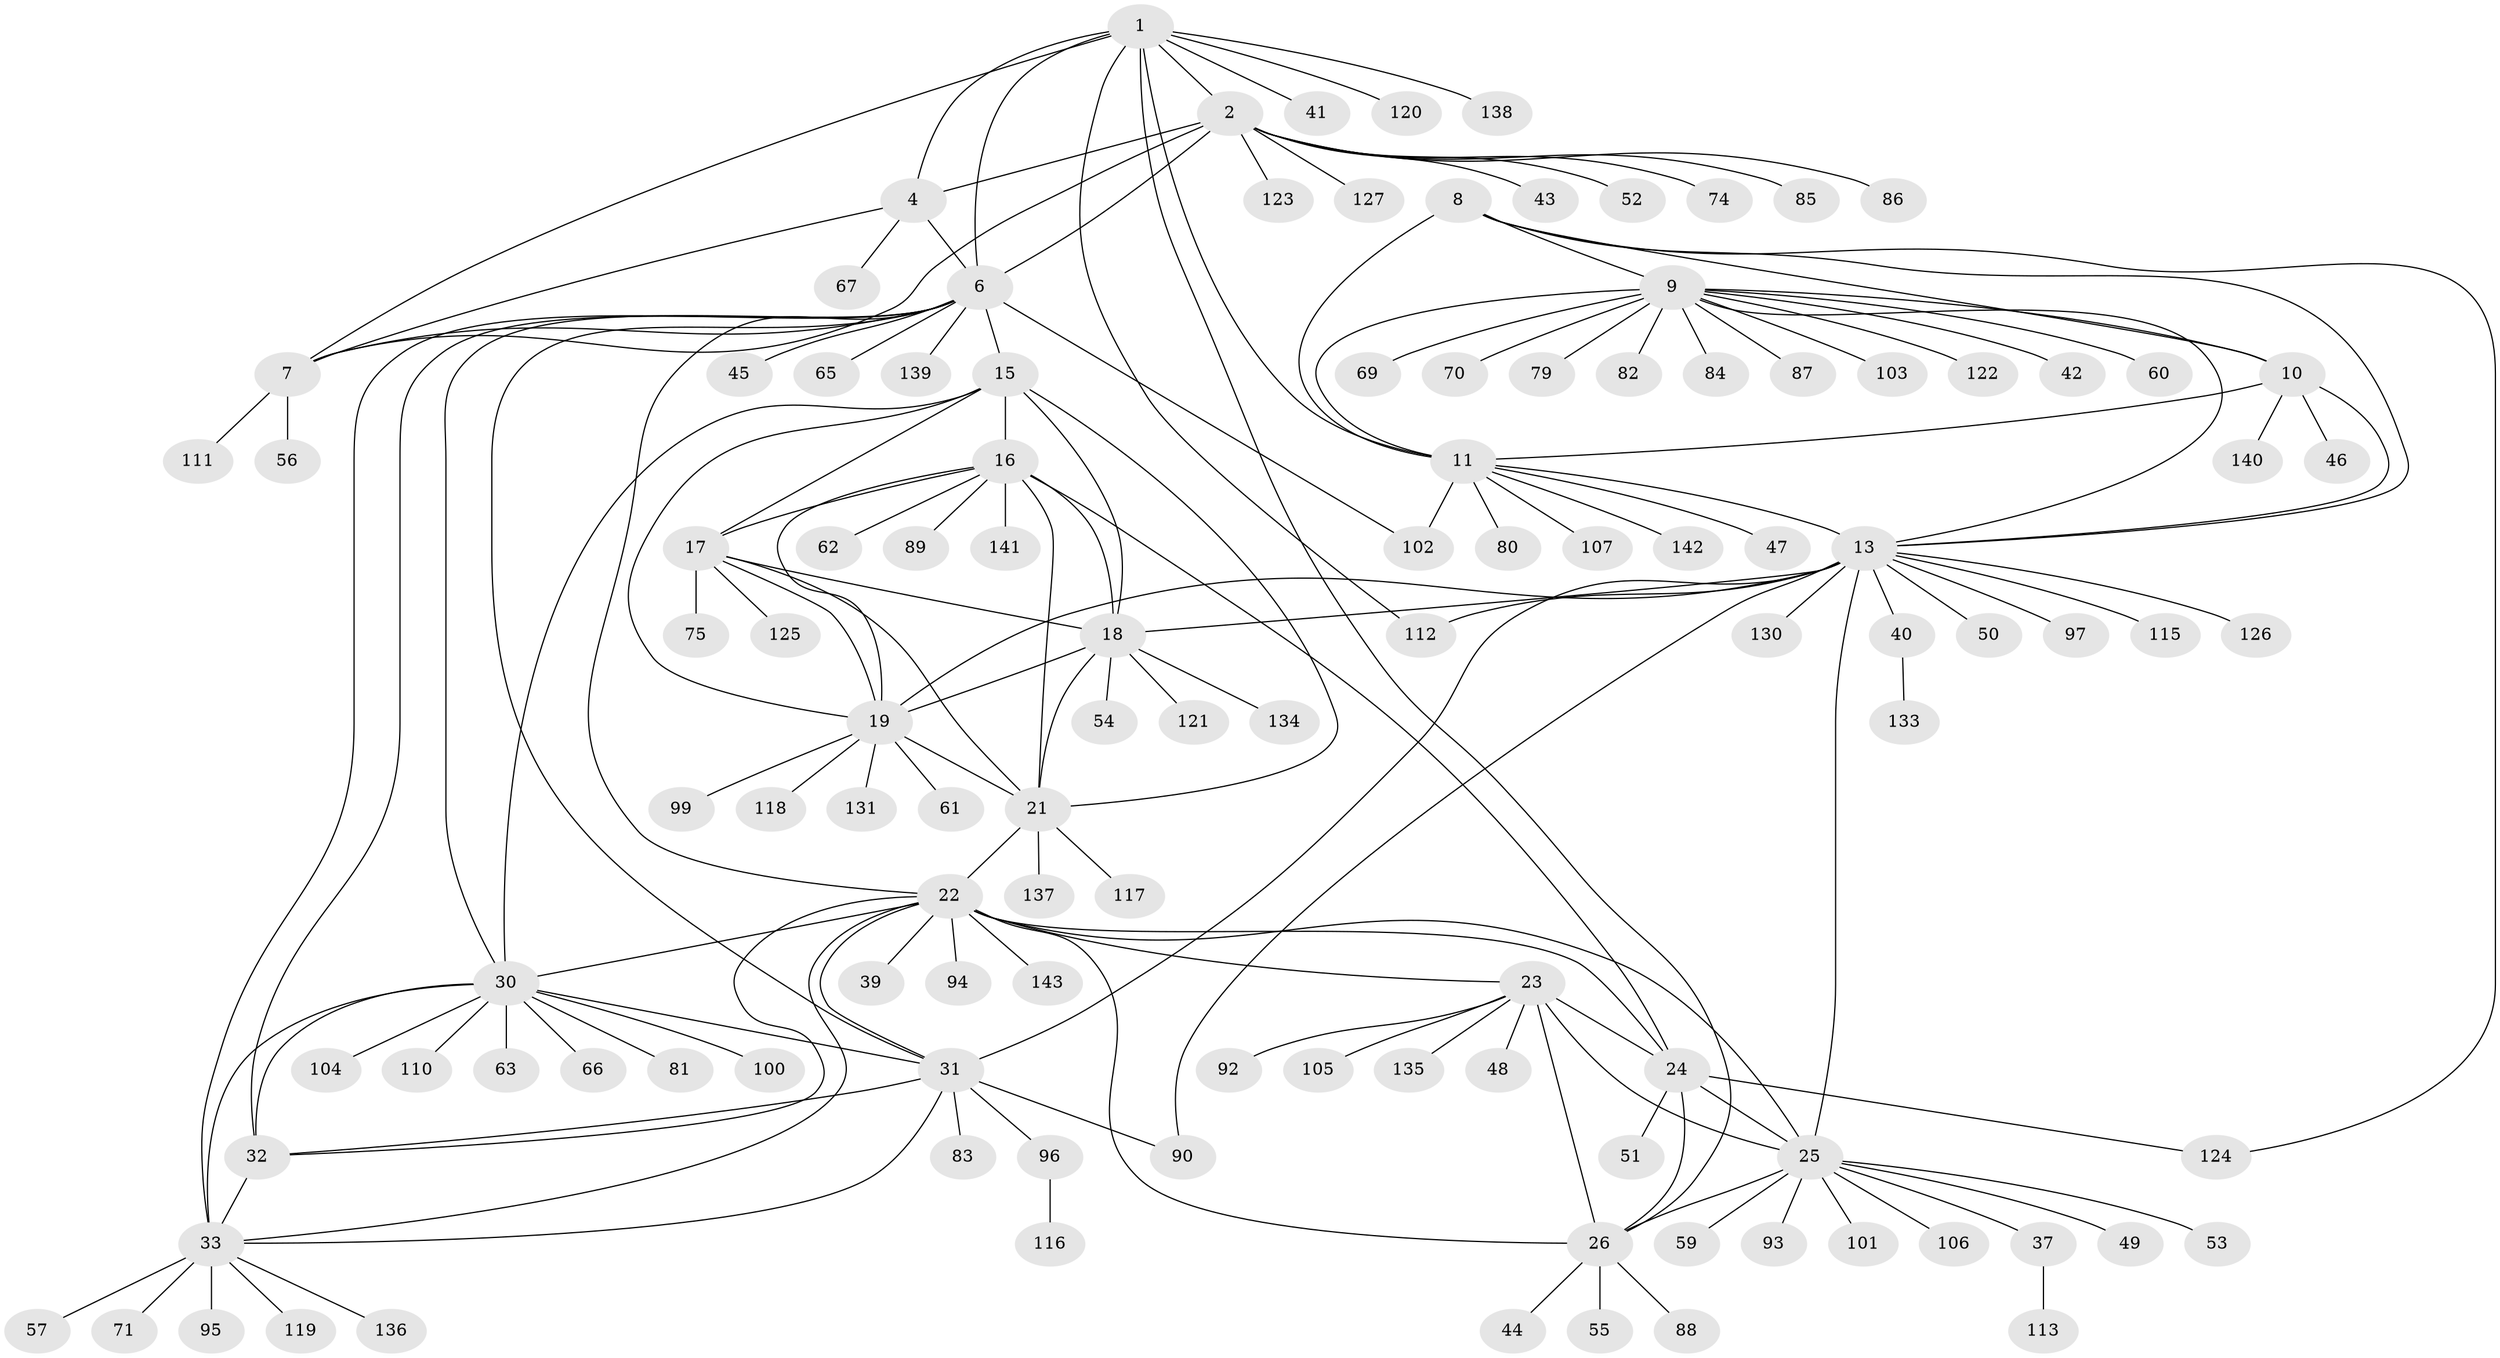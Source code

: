 // original degree distribution, {8: 0.04895104895104895, 9: 0.07692307692307693, 10: 0.027972027972027972, 11: 0.027972027972027972, 12: 0.02097902097902098, 16: 0.006993006993006993, 7: 0.02097902097902098, 13: 0.006993006993006993, 6: 0.006993006993006993, 5: 0.006993006993006993, 3: 0.006993006993006993, 2: 0.1048951048951049, 1: 0.6363636363636364}
// Generated by graph-tools (version 1.1) at 2025/42/03/06/25 10:42:07]
// undirected, 115 vertices, 164 edges
graph export_dot {
graph [start="1"]
  node [color=gray90,style=filled];
  1 [super="+3"];
  2 [super="+5"];
  4 [super="+73"];
  6 [super="+34"];
  7 [super="+76"];
  8 [super="+108"];
  9 [super="+12"];
  10 [super="+68"];
  11 [super="+14"];
  13 [super="+36"];
  15;
  16;
  17 [super="+128"];
  18 [super="+20"];
  19 [super="+64"];
  21 [super="+38"];
  22 [super="+29"];
  23 [super="+58"];
  24;
  25 [super="+28"];
  26 [super="+27"];
  30 [super="+35"];
  31 [super="+77"];
  32;
  33 [super="+91"];
  37 [super="+72"];
  39;
  40;
  41;
  42;
  43;
  44;
  45;
  46;
  47;
  48;
  49;
  50;
  51;
  52;
  53 [super="+78"];
  54;
  55;
  56;
  57;
  59;
  60;
  61;
  62;
  63 [super="+98"];
  65;
  66;
  67;
  69 [super="+129"];
  70;
  71;
  74;
  75;
  79;
  80;
  81;
  82;
  83 [super="+109"];
  84;
  85;
  86;
  87;
  88;
  89;
  90;
  92;
  93 [super="+114"];
  94;
  95;
  96;
  97;
  99;
  100;
  101;
  102;
  103;
  104;
  105;
  106;
  107;
  110;
  111;
  112 [super="+132"];
  113;
  115;
  116;
  117;
  118;
  119;
  120;
  121;
  122;
  123;
  124;
  125;
  126;
  127;
  130;
  131;
  133;
  134;
  135;
  136;
  137;
  138;
  139;
  140;
  141;
  142;
  143;
  1 -- 2 [weight=4];
  1 -- 4 [weight=2];
  1 -- 6 [weight=2];
  1 -- 7 [weight=2];
  1 -- 120;
  1 -- 138;
  1 -- 41;
  1 -- 11;
  1 -- 112;
  1 -- 26;
  2 -- 4 [weight=2];
  2 -- 6 [weight=2];
  2 -- 7 [weight=2];
  2 -- 43;
  2 -- 52;
  2 -- 123;
  2 -- 74;
  2 -- 85;
  2 -- 86;
  2 -- 127;
  4 -- 6;
  4 -- 7;
  4 -- 67;
  6 -- 7;
  6 -- 15;
  6 -- 45;
  6 -- 102;
  6 -- 139;
  6 -- 32;
  6 -- 33;
  6 -- 65;
  6 -- 30 [weight=2];
  6 -- 31;
  6 -- 22;
  7 -- 56;
  7 -- 111;
  8 -- 9 [weight=2];
  8 -- 10;
  8 -- 11 [weight=2];
  8 -- 13;
  8 -- 124;
  9 -- 10 [weight=2];
  9 -- 11 [weight=4];
  9 -- 13 [weight=2];
  9 -- 60;
  9 -- 70;
  9 -- 79;
  9 -- 87;
  9 -- 69;
  9 -- 103;
  9 -- 42;
  9 -- 82;
  9 -- 84;
  9 -- 122;
  10 -- 11 [weight=2];
  10 -- 13;
  10 -- 46;
  10 -- 140;
  11 -- 13 [weight=2];
  11 -- 80;
  11 -- 107;
  11 -- 142;
  11 -- 102;
  11 -- 47;
  13 -- 18;
  13 -- 31;
  13 -- 50;
  13 -- 90;
  13 -- 97;
  13 -- 130;
  13 -- 19;
  13 -- 25 [weight=2];
  13 -- 112;
  13 -- 115;
  13 -- 40;
  13 -- 126;
  15 -- 16;
  15 -- 17;
  15 -- 18 [weight=2];
  15 -- 19;
  15 -- 21;
  15 -- 30;
  16 -- 17;
  16 -- 18 [weight=2];
  16 -- 19;
  16 -- 21;
  16 -- 24;
  16 -- 62;
  16 -- 89;
  16 -- 141;
  17 -- 18 [weight=2];
  17 -- 19;
  17 -- 21;
  17 -- 75;
  17 -- 125;
  18 -- 19 [weight=2];
  18 -- 21 [weight=2];
  18 -- 54;
  18 -- 134;
  18 -- 121;
  19 -- 21;
  19 -- 61;
  19 -- 99;
  19 -- 118;
  19 -- 131;
  21 -- 117;
  21 -- 137;
  21 -- 22;
  22 -- 23;
  22 -- 24;
  22 -- 25 [weight=2];
  22 -- 26 [weight=2];
  22 -- 94;
  22 -- 143;
  22 -- 32;
  22 -- 33;
  22 -- 39;
  22 -- 30 [weight=2];
  22 -- 31;
  23 -- 24;
  23 -- 25 [weight=2];
  23 -- 26 [weight=2];
  23 -- 48;
  23 -- 92;
  23 -- 105;
  23 -- 135;
  24 -- 25 [weight=2];
  24 -- 26 [weight=2];
  24 -- 51;
  24 -- 124;
  25 -- 26 [weight=4];
  25 -- 49;
  25 -- 53;
  25 -- 59;
  25 -- 93;
  25 -- 101;
  25 -- 106;
  25 -- 37;
  26 -- 44;
  26 -- 55;
  26 -- 88;
  30 -- 31 [weight=2];
  30 -- 32 [weight=2];
  30 -- 33 [weight=2];
  30 -- 110;
  30 -- 66;
  30 -- 100;
  30 -- 104;
  30 -- 81;
  30 -- 63;
  31 -- 32;
  31 -- 33;
  31 -- 83;
  31 -- 90;
  31 -- 96;
  32 -- 33;
  33 -- 57;
  33 -- 71;
  33 -- 95;
  33 -- 119;
  33 -- 136;
  37 -- 113;
  40 -- 133;
  96 -- 116;
}
